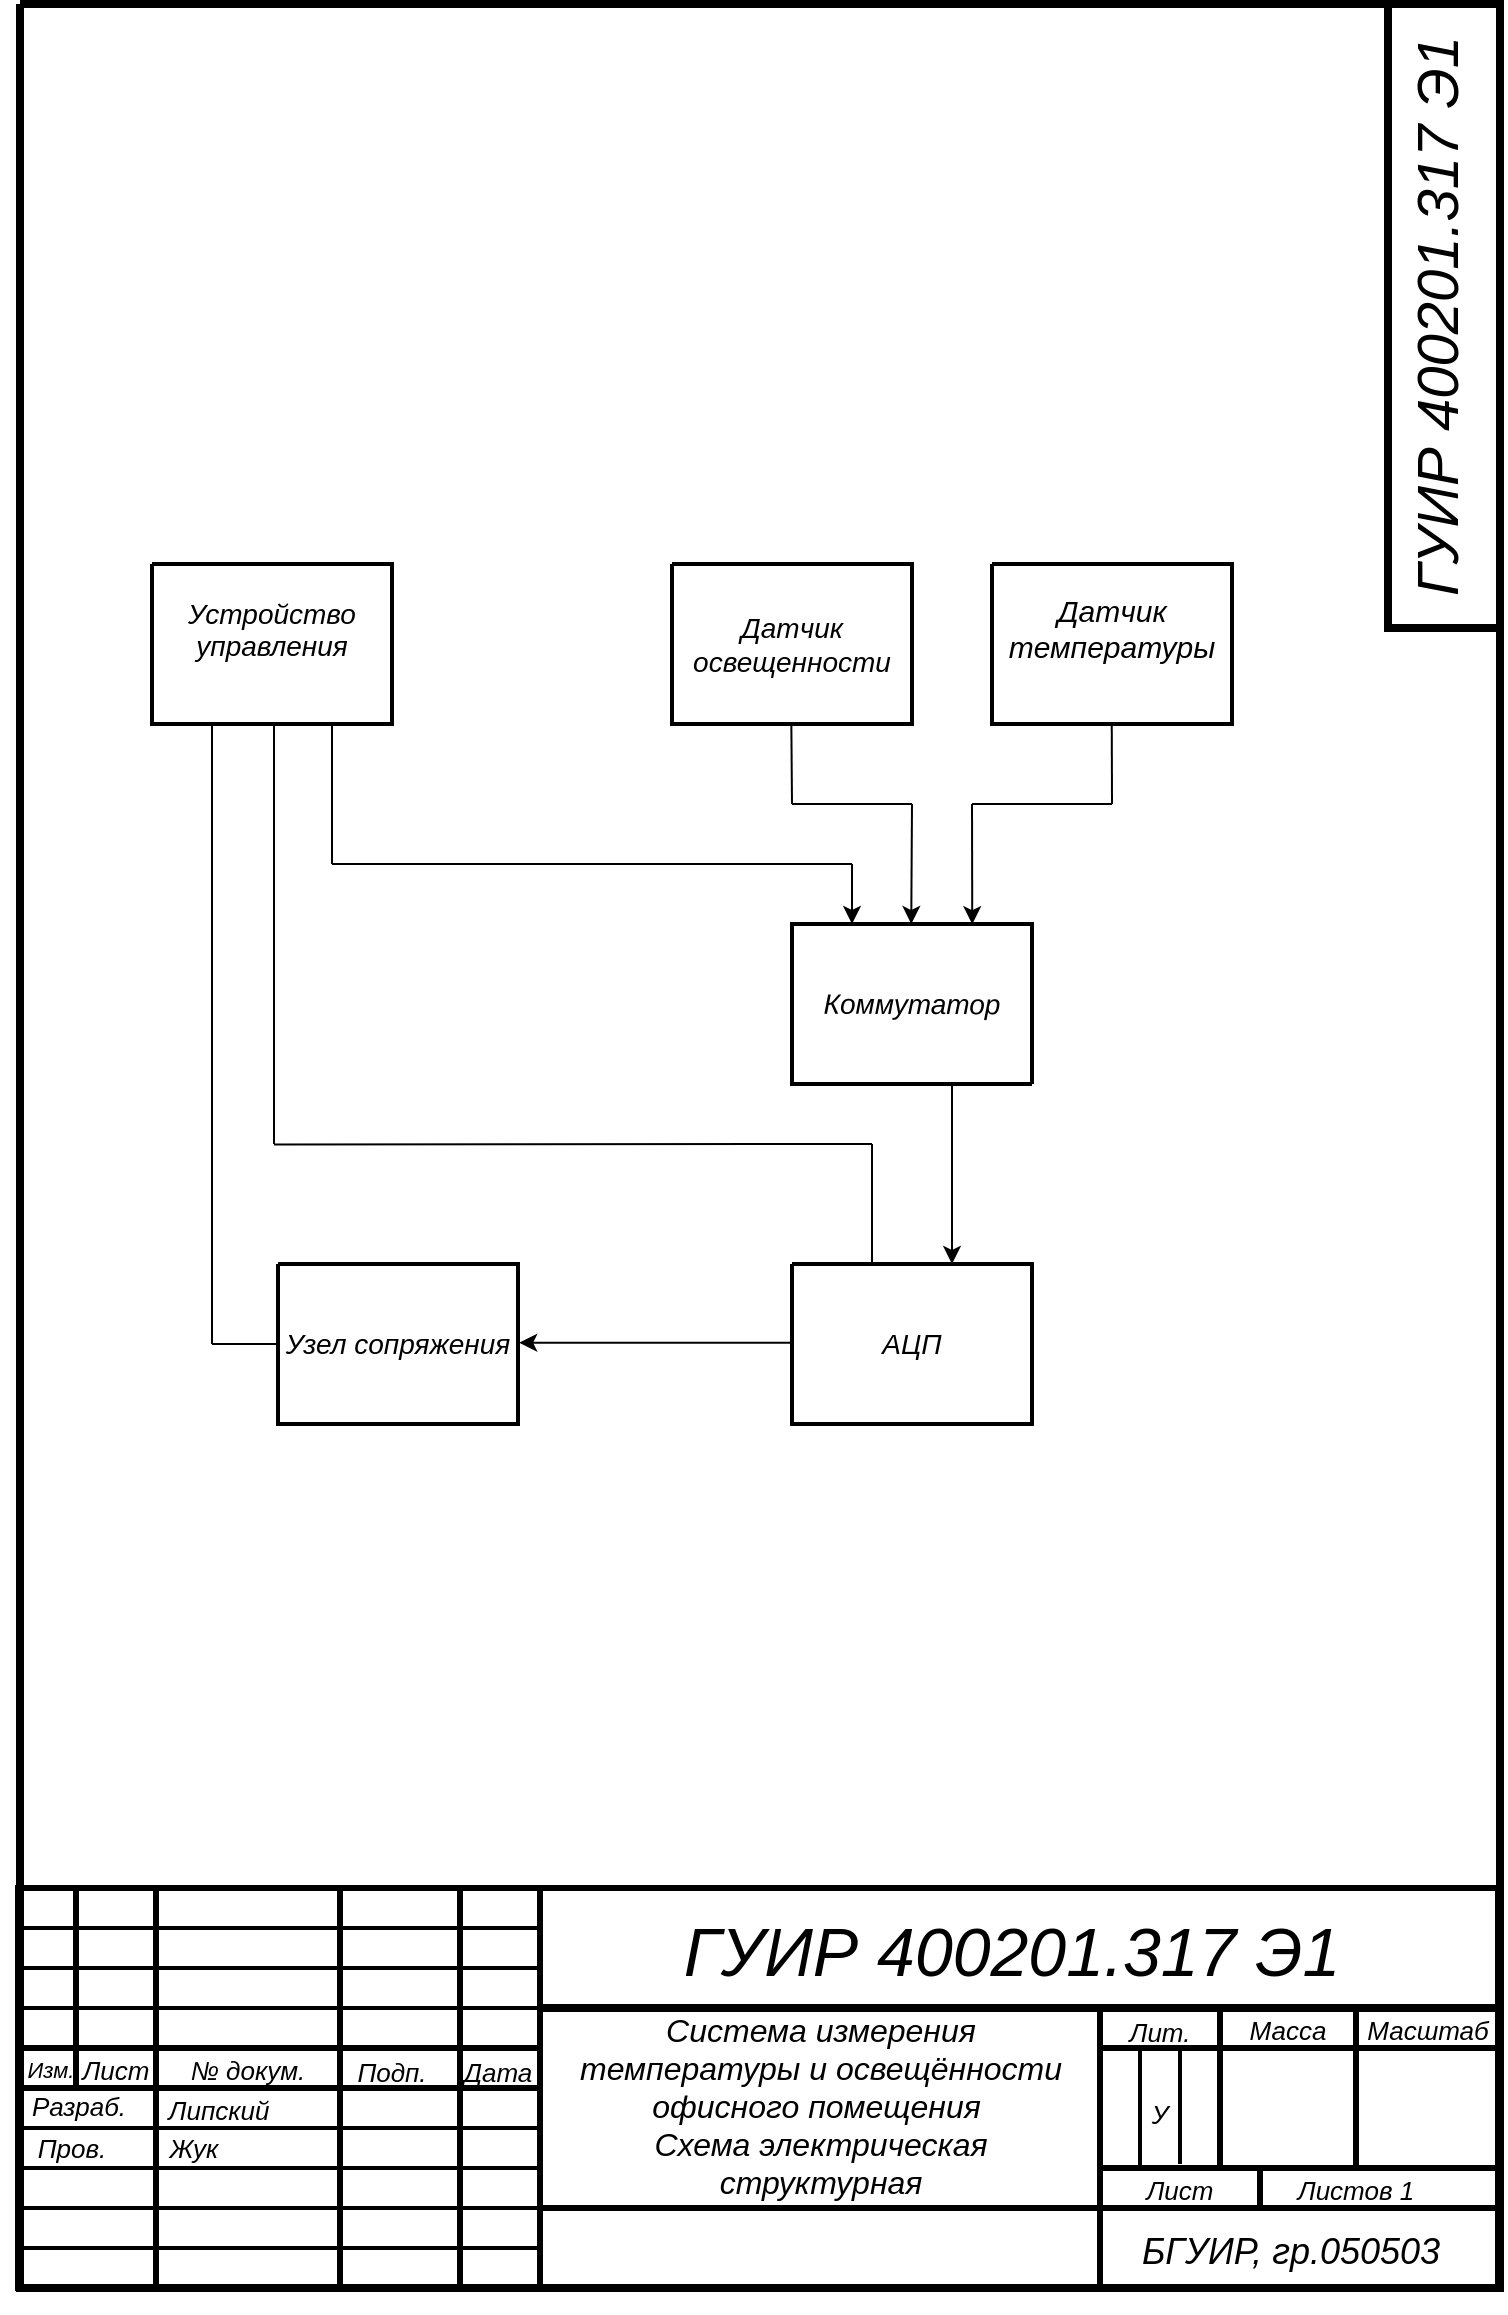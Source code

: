 <mxfile version="13.9.9" type="device"><diagram name="Структурная схема" id="Структурная_схема"><mxGraphModel dx="2926" dy="1691" grid="1" gridSize="10" guides="1" tooltips="1" connect="1" arrows="1" fold="1" page="1" pageScale="1" pageWidth="827" pageHeight="1169" math="0" shadow="0"><root><mxCell id="0"/><mxCell id="1" value="Background" parent="0"/><mxCell id="6" value="&lt;font style=&quot;font-size: 11px&quot;&gt;&lt;font style=&quot;font-family: &amp;#34;arial&amp;#34; ; color: rgb(0 , 0 , 0) ; direction: ltr ; letter-spacing: 0px ; line-height: 120% ; opacity: 1 ; font-size: 11px&quot;&gt;&lt;i&gt;Изм&lt;/i&gt;&lt;/font&gt;&lt;font style=&quot;font-family: &amp;#34;arial&amp;#34; ; color: rgb(0 , 0 , 0) ; direction: ltr ; letter-spacing: 0px ; line-height: 120% ; opacity: 1 ; font-size: 11px&quot;&gt;&lt;i&gt;.&lt;br&gt;&lt;/i&gt;&lt;/font&gt;&lt;/font&gt;&lt;font style=&quot;font-size: 11px ; font-family: &amp;#34;open sans&amp;#34; ; color: #000000 ; direction: ltr ; letter-spacing: 0px ; line-height: 120% ; opacity: 1&quot;&gt;&lt;br&gt;&lt;/font&gt;" style="verticalAlign=middle;align=center;vsdxID=3;fillColor=none;gradientColor=none;shape=stencil(nZBLDoAgDERP0z3SIyjew0SURgSD+Lu9kMZoXLhwN9O+tukAlrNpJg1SzDH4QW/URgNYgZTkjA4UkwJUgGXng+6DX1zLfmoymdXo17xh5zmRJ6Q42BWCfc2oJfdAr+Yv+AP9Cb7OJ3H/2JG1HNGz/84klThPVCc=);strokeColor=none;strokeWidth=3;spacingTop=-3;spacingBottom=-3;spacingLeft=-3;spacingRight=-3;labelBackgroundColor=none;rounded=0;html=1;whiteSpace=wrap;" parent="1" vertex="1"><mxGeometry x="67" y="1042" width="41" height="15" as="geometry"/></mxCell><mxCell id="8" value="&lt;font style=&quot;font-size:13px;font-family:Arial;color:#000000;direction:ltr;letter-spacing:0px;line-height:120%;opacity:1&quot;&gt;&lt;i&gt;Разраб.&lt;br/&gt;&lt;/i&gt;&lt;/font&gt;" style="verticalAlign=middle;align=center;vsdxID=5;fillColor=none;gradientColor=none;shape=stencil(nZBLDoAgDERP0z3SIyjew0SURgSD+Lu9kMZoXLhwN9O+tukAlrNpJg1SzDH4QW/URgNYgZTkjA4UkwJUgGXng+6DX1zLfmoymdXo17xh5zmRJ6Q42BWCfc2oJfdAr+Yv+AP9Cb7OJ3H/2JG1HNGz/84klThPVCc=);strokeColor=none;strokeWidth=3;spacingTop=-3;spacingBottom=-3;spacingLeft=-3;spacingRight=-3;labelBackgroundColor=none;rounded=0;html=1;whiteSpace=wrap;" parent="1" vertex="1"><mxGeometry x="63" y="1053" width="77" height="15" as="geometry"/></mxCell><mxCell id="9" value="&lt;font style=&quot;font-size:13px;font-family:Arial;color:#000000;direction:ltr;letter-spacing:0px;line-height:120%;opacity:1&quot;&gt;&lt;i&gt;Пров.&lt;br/&gt;&lt;/i&gt;&lt;/font&gt;" style="verticalAlign=middle;align=center;vsdxID=6;fillColor=none;gradientColor=none;shape=stencil(nZBLDoAgDERP0z3SIyjew0SURgSD+Lu9kMZoXLhwN9O+tukAlrNpJg1SzDH4QW/URgNYgZTkjA4UkwJUgGXng+6DX1zLfmoymdXo17xh5zmRJ6Q42BWCfc2oJfdAr+Yv+AP9Cb7OJ3H/2JG1HNGz/84klThPVCc=);strokeColor=none;strokeWidth=3;spacingTop=-3;spacingBottom=-3;spacingLeft=-3;spacingRight=-3;labelBackgroundColor=none;rounded=0;html=1;whiteSpace=wrap;" parent="1" vertex="1"><mxGeometry x="64" y="1074" width="68" height="15" as="geometry"/></mxCell><mxCell id="25" value="&lt;font style=&quot;font-size: 13px ; font-family: &amp;#34;arial&amp;#34; ; color: #000000 ; direction: ltr ; letter-spacing: 0px ; line-height: 120% ; opacity: 1&quot;&gt;&lt;i&gt;&lt;br&gt;&lt;/i&gt;&lt;/font&gt;" style="verticalAlign=middle;align=center;vsdxID=22;fillColor=none;gradientColor=none;shape=stencil(nZBLDoAgDERP0z3SIyjew0SURgSD+Lu9kMZoXLhwN9O+tukAlrNpJg1SzDH4QW/URgNYgZTkjA4UkwJUgGXng+6DX1zLfmoymdXo17xh5zmRJ6Q42BWCfc2oJfdAr+Yv+AP9Cb7OJ3H/2JG1HNGz/84klThPVCc=);strokeColor=none;strokeWidth=3;spacingTop=-3;spacingBottom=-3;spacingLeft=-3;spacingRight=-3;labelBackgroundColor=none;rounded=0;html=1;whiteSpace=wrap;" parent="1" vertex="1"><mxGeometry x="62" y="1149" width="68" height="15" as="geometry"/></mxCell><mxCell id="7" value="&lt;font style=&quot;font-size:13px;font-family:Arial;color:#000000;direction:ltr;letter-spacing:0px;line-height:120%;opacity:1&quot;&gt;&lt;i&gt;Лист&lt;br/&gt;&lt;/i&gt;&lt;/font&gt;" style="verticalAlign=middle;align=center;vsdxID=4;fillColor=none;gradientColor=none;shape=stencil(nZBLDoAgDERP0z3SIyjew0SURgSD+Lu9kMZoXLhwN9O+tukAlrNpJg1SzDH4QW/URgNYgZTkjA4UkwJUgGXng+6DX1zLfmoymdXo17xh5zmRJ6Q42BWCfc2oJfdAr+Yv+AP9Cb7OJ3H/2JG1HNGz/84klThPVCc=);strokeColor=none;strokeWidth=3;spacingTop=-3;spacingBottom=-3;spacingLeft=-3;spacingRight=-3;labelBackgroundColor=none;rounded=0;html=1;whiteSpace=wrap;" parent="1" vertex="1"><mxGeometry x="100" y="1035" width="40" height="15" as="geometry"/></mxCell><mxCell id="10" value="&lt;font style=&quot;font-size: 13px ; font-family: &amp;#34;arial&amp;#34; ; color: #000000 ; direction: ltr ; letter-spacing: 0px ; line-height: 120% ; opacity: 1&quot;&gt;&lt;i&gt;&lt;br&gt;&lt;/i&gt;&lt;/font&gt;" style="verticalAlign=middle;align=center;vsdxID=7;fillColor=none;gradientColor=none;shape=stencil(nZBLDoAgDERP0z3SIyjew0SURgSD+Lu9kMZoXLhwN9O+tukAlrNpJg1SzDH4QW/URgNYgZTkjA4UkwJUgGXng+6DX1zLfmoymdXo17xh5zmRJ6Q42BWCfc2oJfdAr+Yv+AP9Cb7OJ3H/2JG1HNGz/84klThPVCc=);strokeColor=none;strokeWidth=3;spacingTop=-3;spacingBottom=-3;spacingLeft=-3;spacingRight=-3;labelBackgroundColor=none;rounded=0;html=1;whiteSpace=wrap;" parent="1" vertex="1"><mxGeometry x="70" y="1097" width="68" height="15" as="geometry"/></mxCell><mxCell id="12" value="&lt;font style=&quot;font-size:13px;font-family:Arial;color:#000000;direction:ltr;letter-spacing:0px;line-height:120%;opacity:1&quot;&gt;&lt;i&gt;№ докум.&lt;br/&gt;&lt;/i&gt;&lt;/font&gt;" style="verticalAlign=middle;align=center;vsdxID=9;fillColor=none;gradientColor=none;shape=stencil(nZBLDoAgDERP0z3SIyjew0SURgSD+Lu9kMZoXLhwN9O+tukAlrNpJg1SzDH4QW/URgNYgZTkjA4UkwJUgGXng+6DX1zLfmoymdXo17xh5zmRJ6Q42BWCfc2oJfdAr+Yv+AP9Cb7OJ3H/2JG1HNGz/84klThPVCc=);strokeColor=none;strokeWidth=3;spacingTop=-3;spacingBottom=-3;spacingLeft=-3;spacingRight=-3;labelBackgroundColor=none;rounded=0;html=1;whiteSpace=wrap;" parent="1" vertex="1"><mxGeometry x="140" y="1035" width="92" height="15" as="geometry"/></mxCell><mxCell id="13" value="&lt;font style=&quot;font-size:13px;font-family:Arial;color:#000000;direction:ltr;letter-spacing:0px;line-height:120%;opacity:1&quot;&gt;&lt;i&gt;Подп.&lt;br/&gt;&lt;/i&gt;&lt;/font&gt;" style="verticalAlign=middle;align=center;vsdxID=10;fillColor=none;gradientColor=none;shape=stencil(nZBLDoAgDERP0z3SIyjew0SURgSD+Lu9kMZoXLhwN9O+tukAlrNpJg1SzDH4QW/URgNYgZTkjA4UkwJUgGXng+6DX1zLfmoymdXo17xh5zmRJ6Q42BWCfc2oJfdAr+Yv+AP9Cb7OJ3H/2JG1HNGz/84klThPVCc=);strokeColor=none;strokeWidth=3;spacingTop=-3;spacingBottom=-3;spacingLeft=-3;spacingRight=-3;labelBackgroundColor=none;rounded=0;html=1;whiteSpace=wrap;" parent="1" vertex="1"><mxGeometry x="228" y="1036" width="60" height="15" as="geometry"/></mxCell><mxCell id="14" value="&lt;font style=&quot;font-size:13px;font-family:Arial;color:#000000;direction:ltr;letter-spacing:0px;line-height:120%;opacity:1&quot;&gt;&lt;i&gt;Дата&lt;br/&gt;&lt;/i&gt;&lt;/font&gt;" style="verticalAlign=middle;align=center;vsdxID=11;fillColor=none;gradientColor=none;shape=stencil(nZBLDoAgDERP0z3SIyjew0SURgSD+Lu9kMZoXLhwN9O+tukAlrNpJg1SzDH4QW/URgNYgZTkjA4UkwJUgGXng+6DX1zLfmoymdXo17xh5zmRJ6Q42BWCfc2oJfdAr+Yv+AP9Cb7OJ3H/2JG1HNGz/84klThPVCc=);strokeColor=none;strokeWidth=3;spacingTop=-3;spacingBottom=-3;spacingLeft=-3;spacingRight=-3;labelBackgroundColor=none;rounded=0;html=1;whiteSpace=wrap;" parent="1" vertex="1"><mxGeometry x="289" y="1036" width="44" height="15" as="geometry"/></mxCell><mxCell id="15" value="&lt;font style=&quot;font-size: 13px ; font-family: &amp;#34;arial&amp;#34; ; color: #000000 ; direction: ltr ; letter-spacing: 0px ; line-height: 120% ; opacity: 1&quot;&gt;&lt;i&gt;Липский&lt;br&gt;&lt;/i&gt;&lt;/font&gt;" style="verticalAlign=middle;align=center;vsdxID=12;fillColor=none;gradientColor=none;shape=stencil(nZBLDoAgDERP0z3SIyjew0SURgSD+Lu9kMZoXLhwN9O+tukAlrNpJg1SzDH4QW/URgNYgZTkjA4UkwJUgGXng+6DX1zLfmoymdXo17xh5zmRJ6Q42BWCfc2oJfdAr+Yv+AP9Cb7OJ3H/2JG1HNGz/84klThPVCc=);strokeColor=none;strokeWidth=3;spacingTop=-3;spacingBottom=-3;spacingLeft=-3;spacingRight=-3;labelBackgroundColor=none;rounded=0;html=1;whiteSpace=wrap;" parent="1" vertex="1"><mxGeometry x="132" y="1049" width="79" height="27" as="geometry"/></mxCell><mxCell id="16" value="&lt;font style=&quot;font-size:11px;font-family:Open Sans;color:#000000;direction:ltr;letter-spacing:0px;line-height:120%;opacity:1&quot;&gt;&lt;br/&gt;&lt;/font&gt;" style="verticalAlign=middle;align=left;vsdxID=13;fillColor=none;gradientColor=none;shape=stencil(nZBLDoAgDERP0z3SIyjew0SURgSD+Lu9kMZoXLhwN9O+tukAlrNpJg1SzDH4QW/URgNYgZTkjA4UkwJUgGXng+6DX1zLfmoymdXo17xh5zmRJ6Q42BWCfc2oJfdAr+Yv+AP9Cb7OJ3H/2JG1HNGz/84klThPVCc=);strokeColor=none;strokeWidth=3;spacingTop=-3;spacingBottom=-3;spacingLeft=-3;spacingRight=-3;labelBackgroundColor=none;rounded=0;html=1;whiteSpace=wrap;" parent="1" vertex="1"><mxGeometry x="144" y="1095" width="84" height="15" as="geometry"/></mxCell><mxCell id="17" value="&lt;font style=&quot;font-size: 34px ; font-family: &amp;#34;arial&amp;#34; ; color: #000000 ; direction: ltr ; letter-spacing: 0px ; line-height: 120% ; opacity: 1&quot;&gt;&lt;i&gt;ГУИР 400201.317 Э1&lt;br&gt;&lt;/i&gt;&lt;/font&gt;" style="verticalAlign=middle;align=center;vsdxID=14;fillColor=none;gradientColor=none;shape=stencil(nZBLDoAgDERP0z3SIyjew0SURgSD+Lu9kMZoXLhwN9O+tukAlrNpJg1SzDH4QW/URgNYgZTkjA4UkwJUgGXng+6DX1zLfmoymdXo17xh5zmRJ6Q42BWCfc2oJfdAr+Yv+AP9Cb7OJ3H/2JG1HNGz/84klThPVCc=);strokeColor=none;strokeWidth=3;spacingTop=-3;spacingBottom=-3;spacingLeft=-3;spacingRight=-3;labelBackgroundColor=none;rounded=0;html=1;whiteSpace=wrap;" parent="1" vertex="1"><mxGeometry x="328" y="961" width="480" height="46" as="geometry"/></mxCell><mxCell id="18" value="&lt;font style=&quot;font-size:13px;font-family:Arial;color:#000000;direction:ltr;letter-spacing:0px;line-height:120%;opacity:1&quot;&gt;&lt;i&gt;Лит.&lt;br/&gt;&lt;/i&gt;&lt;/font&gt;" style="verticalAlign=middle;align=center;vsdxID=15;fillColor=none;gradientColor=none;shape=stencil(nZBLDoAgDERP0z3SIyjew0SURgSD+Lu9kMZoXLhwN9O+tukAlrNpJg1SzDH4QW/URgNYgZTkjA4UkwJUgGXng+6DX1zLfmoymdXo17xh5zmRJ6Q42BWCfc2oJfdAr+Yv+AP9Cb7OJ3H/2JG1HNGz/84klThPVCc=);strokeColor=none;strokeWidth=3;spacingTop=-3;spacingBottom=-3;spacingLeft=-3;spacingRight=-3;labelBackgroundColor=none;rounded=0;html=1;whiteSpace=wrap;" parent="1" vertex="1"><mxGeometry x="612" y="1016" width="60" height="15" as="geometry"/></mxCell><mxCell id="19" value="&lt;font style=&quot;font-size:13px;font-family:Arial;color:#000000;direction:ltr;letter-spacing:0px;line-height:120%;opacity:1&quot;&gt;&lt;i&gt;Масса&lt;br/&gt;&lt;/i&gt;&lt;/font&gt;" style="verticalAlign=middle;align=center;vsdxID=16;fillColor=none;gradientColor=none;shape=stencil(nZBLDoAgDERP0z3SIyjew0SURgSD+Lu9kMZoXLhwN9O+tukAlrNpJg1SzDH4QW/URgNYgZTkjA4UkwJUgGXng+6DX1zLfmoymdXo17xh5zmRJ6Q42BWCfc2oJfdAr+Yv+AP9Cb7OJ3H/2JG1HNGz/84klThPVCc=);strokeColor=none;strokeWidth=3;spacingTop=-3;spacingBottom=-3;spacingLeft=-3;spacingRight=-3;labelBackgroundColor=none;rounded=0;html=1;whiteSpace=wrap;" parent="1" vertex="1"><mxGeometry x="672" y="1015" width="68" height="15" as="geometry"/></mxCell><mxCell id="20" value="&lt;font style=&quot;font-size:13px;font-family:Arial;color:#000000;direction:ltr;letter-spacing:0px;line-height:120%;opacity:1&quot;&gt;&lt;i&gt;Масштаб&lt;br/&gt;&lt;/i&gt;&lt;/font&gt;" style="verticalAlign=middle;align=center;vsdxID=17;fillColor=none;gradientColor=none;shape=stencil(nZBLDoAgDERP0z3SIyjew0SURgSD+Lu9kMZoXLhwN9O+tukAlrNpJg1SzDH4QW/URgNYgZTkjA4UkwJUgGXng+6DX1zLfmoymdXo17xh5zmRJ6Q42BWCfc2oJfdAr+Yv+AP9Cb7OJ3H/2JG1HNGz/84klThPVCc=);strokeColor=none;strokeWidth=3;spacingTop=-3;spacingBottom=-3;spacingLeft=-3;spacingRight=-3;labelBackgroundColor=none;rounded=0;html=1;whiteSpace=wrap;" parent="1" vertex="1"><mxGeometry x="740" y="1015" width="72" height="15" as="geometry"/></mxCell><mxCell id="21" value="&lt;font style=&quot;font-size:13px;font-family:Arial;color:#000000;direction:ltr;letter-spacing:0px;line-height:120%;opacity:1&quot;&gt;&lt;i&gt;Лист&lt;br/&gt;&lt;/i&gt;&lt;/font&gt;" style="verticalAlign=middle;align=center;vsdxID=18;fillColor=none;gradientColor=none;shape=stencil(nZBLDoAgDERP0z3SIyjew0SURgSD+Lu9kMZoXLhwN9O+tukAlrNpJg1SzDH4QW/URgNYgZTkjA4UkwJUgGXng+6DX1zLfmoymdXo17xh5zmRJ6Q42BWCfc2oJfdAr+Yv+AP9Cb7OJ3H/2JG1HNGz/84klThPVCc=);strokeColor=none;strokeWidth=3;spacingTop=-3;spacingBottom=-3;spacingLeft=-3;spacingRight=-3;labelBackgroundColor=none;rounded=0;html=1;whiteSpace=wrap;" parent="1" vertex="1"><mxGeometry x="612" y="1095" width="80" height="16" as="geometry"/></mxCell><mxCell id="22" value="&lt;font style=&quot;font-size:13px;font-family:Arial;color:#000000;direction:ltr;letter-spacing:0px;line-height:120%;opacity:1&quot;&gt;&lt;i&gt;Листов      1&lt;br/&gt;&lt;/i&gt;&lt;/font&gt;" style="verticalAlign=middle;align=center;vsdxID=19;fillColor=none;gradientColor=none;shape=stencil(nZBLDoAgDERP0z3SIyjew0SURgSD+Lu9kMZoXLhwN9O+tukAlrNpJg1SzDH4QW/URgNYgZTkjA4UkwJUgGXng+6DX1zLfmoymdXo17xh5zmRJ6Q42BWCfc2oJfdAr+Yv+AP9Cb7OJ3H/2JG1HNGz/84klThPVCc=);strokeColor=none;strokeWidth=3;spacingTop=-3;spacingBottom=-3;spacingLeft=-3;spacingRight=-3;labelBackgroundColor=none;rounded=0;html=1;whiteSpace=wrap;" parent="1" vertex="1"><mxGeometry x="680" y="1095" width="120" height="15" as="geometry"/></mxCell><mxCell id="23" value="&lt;font style=&quot;font-size:13px;font-family:Arial;color:#000000;direction:ltr;letter-spacing:0px;line-height:120%;opacity:1&quot;&gt;&lt;i&gt;У&lt;br/&gt;&lt;/i&gt;&lt;/font&gt;" style="verticalAlign=middle;align=center;vsdxID=20;fillColor=none;gradientColor=none;shape=stencil(nZBLDoAgDERP0z3SIyjew0SURgSD+Lu9kMZoXLhwN9O+tukAlrNpJg1SzDH4QW/URgNYgZTkjA4UkwJUgGXng+6DX1zLfmoymdXo17xh5zmRJ6Q42BWCfc2oJfdAr+Yv+AP9Cb7OJ3H/2JG1HNGz/84klThPVCc=);strokeColor=none;strokeWidth=3;spacingTop=-3;spacingBottom=-3;spacingLeft=-3;spacingRight=-3;labelBackgroundColor=none;rounded=0;html=1;whiteSpace=wrap;" parent="1" vertex="1"><mxGeometry x="632" y="1042" width="20" height="46" as="geometry"/></mxCell><mxCell id="24" value="&lt;font style=&quot;font-size: 18px ; font-family: &amp;#34;arial&amp;#34; ; color: #000000 ; direction: ltr ; letter-spacing: 0px ; line-height: 120% ; opacity: 1&quot;&gt;&lt;i&gt;БГУИР&lt;/i&gt;&lt;/font&gt;&lt;font style=&quot;font-size: 18px ; font-family: &amp;#34;arial&amp;#34; ; color: #000000 ; direction: ltr ; letter-spacing: 0px ; line-height: 120% ; opacity: 1&quot;&gt;&lt;i&gt;,&lt;/i&gt;&lt;/font&gt;&lt;font style=&quot;font-size: 18px ; font-family: &amp;#34;arial&amp;#34; ; color: #000000 ; direction: ltr ; letter-spacing: 0px ; line-height: 120% ; opacity: 1&quot;&gt;&lt;i&gt; гр.&lt;/i&gt;&lt;/font&gt;&lt;font style=&quot;font-size: 18px ; font-family: &amp;#34;arial&amp;#34; ; color: #000000 ; direction: ltr ; letter-spacing: 0px ; line-height: 120% ; opacity: 1&quot;&gt;&lt;i&gt;050503&lt;br&gt;&lt;/i&gt;&lt;/font&gt;&lt;font style=&quot;font-size: 11px ; font-family: &amp;#34;open sans&amp;#34; ; color: #000000 ; direction: ltr ; letter-spacing: 0px ; line-height: 120% ; opacity: 1&quot;&gt;&lt;br&gt;&lt;/font&gt;" style="verticalAlign=middle;align=center;vsdxID=21;fillColor=none;gradientColor=none;shape=stencil(nZBLDoAgDERP0z3SIyjew0SURgSD+Lu9kMZoXLhwN9O+tukAlrNpJg1SzDH4QW/URgNYgZTkjA4UkwJUgGXng+6DX1zLfmoymdXo17xh5zmRJ6Q42BWCfc2oJfdAr+Yv+AP9Cb7OJ3H/2JG1HNGz/84klThPVCc=);strokeColor=none;strokeWidth=3;spacingTop=-3;spacingBottom=-3;spacingLeft=-3;spacingRight=-3;labelBackgroundColor=none;rounded=0;html=1;whiteSpace=wrap;" parent="1" vertex="1"><mxGeometry x="607" y="1118" width="201" height="46" as="geometry"/></mxCell><mxCell id="26" value="&lt;font style=&quot;font-size: 13px ; font-family: &amp;#34;arial&amp;#34; ; color: #000000 ; direction: ltr ; letter-spacing: 0px ; line-height: 120% ; opacity: 1&quot;&gt;&lt;i&gt;Жук&lt;br&gt;&lt;/i&gt;&lt;/font&gt;" style="verticalAlign=middle;align=center;vsdxID=23;fillColor=none;gradientColor=none;shape=stencil(nZBLDoAgDERP0z3SIyjew0SURgSD+Lu9kMZoXLhwN9O+tukAlrNpJg1SzDH4QW/URgNYgZTkjA4UkwJUgGXng+6DX1zLfmoymdXo17xh5zmRJ6Q42BWCfc2oJfdAr+Yv+AP9Cb7OJ3H/2JG1HNGz/84klThPVCc=);strokeColor=none;spacingTop=-3;spacingBottom=-3;spacingLeft=-3;spacingRight=-3;labelBackgroundColor=none;rounded=0;html=1;whiteSpace=wrap;" parent="1" vertex="1"><mxGeometry x="115" y="1071" width="88" height="21" as="geometry"/></mxCell><mxCell id="27" value="&lt;font style=&quot;font-size: 16px;&quot;&gt;&lt;font style=&quot;font-family: arial; color: rgb(0, 0, 0); direction: ltr; letter-spacing: 0px; line-height: 120%; opacity: 1; font-size: 16px;&quot;&gt;&lt;i style=&quot;font-size: 16px;&quot;&gt;Система измерения температуры и освещённости офисного помещения&amp;nbsp;&lt;br style=&quot;font-size: 16px;&quot;&gt;&lt;/i&gt;&lt;/font&gt;&lt;font style=&quot;font-family: arial; color: rgb(0, 0, 0); direction: ltr; letter-spacing: 0px; line-height: 120%; opacity: 1; font-size: 16px;&quot;&gt;&lt;i style=&quot;font-size: 16px;&quot;&gt;Схема электрическая&lt;br style=&quot;font-size: 16px;&quot;&gt;&lt;/i&gt;&lt;/font&gt;&lt;/font&gt;&lt;font style=&quot;font-family: arial; color: rgb(0, 0, 0); direction: ltr; letter-spacing: 0px; line-height: 120%; opacity: 1; font-size: 16px;&quot;&gt;&lt;i style=&quot;font-size: 16px;&quot;&gt;&lt;font style=&quot;font-size: 16px;&quot;&gt;структурная&lt;/font&gt;&lt;br style=&quot;font-size: 16px;&quot;&gt;&lt;/i&gt;&lt;/font&gt;" style="verticalAlign=middle;align=center;vsdxID=24;fillColor=none;gradientColor=none;shape=stencil(nZBLDoAgDERP0z3SIyjew0SURgSD+Lu9kMZoXLhwN9O+tukAlrNpJg1SzDH4QW/URgNYgZTkjA4UkwJUgGXng+6DX1zLfmoymdXo17xh5zmRJ6Q42BWCfc2oJfdAr+Yv+AP9Cb7OJ3H/2JG1HNGz/84klThPVCc=);strokeColor=none;spacingTop=-3;spacingBottom=-3;spacingLeft=-3;spacingRight=-3;labelBackgroundColor=none;rounded=0;html=1;whiteSpace=wrap;fontSize=16;" parent="1" vertex="1"><mxGeometry x="346" y="1024" width="253" height="73" as="geometry"/></mxCell><mxCell id="53" style="vsdxID=26;edgeStyle=none;startArrow=none;endArrow=none;startSize=5;endSize=5;strokeWidth=3;strokeColor=#000000;spacingTop=0;spacingBottom=0;spacingLeft=0;spacingRight=0;verticalAlign=middle;html=1;labelBackgroundColor=#ffffff;rounded=0;" parent="1" edge="1"><mxGeometry x="58" y="953" as="geometry"><mxPoint y="151" as="offset"/><Array as="points"/><mxPoint x="100" y="952" as="sourcePoint"/><mxPoint x="100" y="1052" as="targetPoint"/></mxGeometry></mxCell><mxCell id="54" style="vsdxID=27;edgeStyle=none;startArrow=none;endArrow=none;startSize=5;endSize=5;strokeWidth=3;strokeColor=#000000;spacingTop=0;spacingBottom=0;spacingLeft=0;spacingRight=0;verticalAlign=middle;html=1;labelBackgroundColor=#ffffff;rounded=0;" parent="1" edge="1"><mxGeometry x="58" y="953" as="geometry"><mxPoint y="210" as="offset"/><Array as="points"/><mxPoint x="140" y="953" as="sourcePoint"/><mxPoint x="140" y="1153" as="targetPoint"/></mxGeometry></mxCell><mxCell id="55" style="vsdxID=28;edgeStyle=none;startArrow=none;endArrow=none;startSize=5;endSize=5;strokeWidth=3;strokeColor=#000000;spacingTop=0;spacingBottom=0;spacingLeft=0;spacingRight=0;verticalAlign=middle;html=1;labelBackgroundColor=#ffffff;rounded=0;" parent="1" edge="1"><mxGeometry x="58" y="953" as="geometry"><mxPoint y="210" as="offset"/><Array as="points"/><mxPoint x="232" y="953" as="sourcePoint"/><mxPoint x="232" y="1153" as="targetPoint"/></mxGeometry></mxCell><mxCell id="56" style="vsdxID=29;edgeStyle=none;startArrow=none;endArrow=none;startSize=5;endSize=5;strokeWidth=3;strokeColor=#000000;spacingTop=0;spacingBottom=0;spacingLeft=0;spacingRight=0;verticalAlign=middle;html=1;labelBackgroundColor=#ffffff;rounded=0;" parent="1" edge="1"><mxGeometry x="58" y="953" as="geometry"><mxPoint y="210" as="offset"/><Array as="points"/><mxPoint x="292" y="952" as="sourcePoint"/><mxPoint x="292" y="1153" as="targetPoint"/></mxGeometry></mxCell><mxCell id="57" style="vsdxID=30;edgeStyle=none;startArrow=none;endArrow=none;startSize=5;endSize=5;strokeWidth=3;strokeColor=#000000;spacingTop=0;spacingBottom=0;spacingLeft=0;spacingRight=0;verticalAlign=middle;html=1;labelBackgroundColor=#ffffff;rounded=0;" parent="1" edge="1"><mxGeometry x="58" y="953" as="geometry"><mxPoint y="210" as="offset"/><Array as="points"/><mxPoint x="332" y="953" as="sourcePoint"/><mxPoint x="332" y="1153" as="targetPoint"/></mxGeometry></mxCell><mxCell id="58" style="vsdxID=31;edgeStyle=none;startArrow=none;endArrow=none;startSize=5;endSize=5;strokeWidth=4;strokeColor=#000000;spacingTop=0;spacingBottom=0;spacingLeft=0;spacingRight=0;verticalAlign=middle;html=1;labelBackgroundColor=#ffffff;rounded=0;" parent="1" edge="1"><mxGeometry x="58" y="953" as="geometry"><mxPoint x="-240" y="102" as="offset"/><Array as="points"/><mxPoint x="332" y="1012" as="sourcePoint"/><mxPoint x="812" y="1012" as="targetPoint"/></mxGeometry></mxCell><mxCell id="59" style="vsdxID=32;edgeStyle=none;startArrow=none;endArrow=none;startSize=5;endSize=5;strokeWidth=3;strokeColor=#000000;spacingTop=0;spacingBottom=0;spacingLeft=0;spacingRight=0;verticalAlign=middle;html=1;labelBackgroundColor=#ffffff;rounded=0;" parent="1" edge="1"><mxGeometry x="58" y="953" as="geometry"><mxPoint x="-130" y="102" as="offset"/><Array as="points"/><mxPoint x="72" y="1052" as="sourcePoint"/><mxPoint x="332" y="1052" as="targetPoint"/></mxGeometry></mxCell><mxCell id="60" style="vsdxID=33;edgeStyle=none;startArrow=none;endArrow=none;startSize=5;endSize=5;strokeWidth=3;strokeColor=#000000;spacingTop=0;spacingBottom=0;spacingLeft=0;spacingRight=0;verticalAlign=middle;html=1;labelBackgroundColor=#ffffff;rounded=0;" parent="1" edge="1"><mxGeometry x="58" y="953" as="geometry"><mxPoint x="-130" y="102" as="offset"/><Array as="points"/><mxPoint x="72" y="1032" as="sourcePoint"/><mxPoint x="332" y="1032" as="targetPoint"/></mxGeometry></mxCell><mxCell id="61" style="vsdxID=34;edgeStyle=none;startArrow=none;endArrow=none;startSize=5;endSize=5;strokeWidth=2;strokeColor=#000000;spacingTop=0;spacingBottom=0;spacingLeft=0;spacingRight=0;verticalAlign=middle;html=1;labelBackgroundColor=#ffffff;rounded=0;" parent="1" edge="1"><mxGeometry x="58" y="953" as="geometry"><mxPoint x="-130" y="102" as="offset"/><Array as="points"/><mxPoint x="72" y="1012" as="sourcePoint"/><mxPoint x="332" y="1012" as="targetPoint"/></mxGeometry></mxCell><mxCell id="62" style="vsdxID=35;edgeStyle=none;startArrow=none;endArrow=none;startSize=5;endSize=5;strokeWidth=2;strokeColor=#000000;spacingTop=0;spacingBottom=0;spacingLeft=0;spacingRight=0;verticalAlign=middle;html=1;labelBackgroundColor=#ffffff;rounded=0;" parent="1" edge="1"><mxGeometry x="58" y="953" as="geometry"><mxPoint x="-130" y="102" as="offset"/><Array as="points"/><mxPoint x="72" y="992" as="sourcePoint"/><mxPoint x="332" y="992" as="targetPoint"/></mxGeometry></mxCell><mxCell id="63" style="vsdxID=36;edgeStyle=none;startArrow=none;endArrow=none;startSize=5;endSize=5;strokeWidth=2;strokeColor=#000000;spacingTop=0;spacingBottom=0;spacingLeft=0;spacingRight=0;verticalAlign=middle;html=1;labelBackgroundColor=#ffffff;rounded=0;" parent="1" edge="1"><mxGeometry x="58" y="953" as="geometry"><mxPoint x="-130" y="102" as="offset"/><Array as="points"/><mxPoint x="72" y="972" as="sourcePoint"/><mxPoint x="332" y="972" as="targetPoint"/></mxGeometry></mxCell><mxCell id="64" style="vsdxID=37;edgeStyle=none;startArrow=none;endArrow=none;startSize=5;endSize=5;strokeWidth=2;strokeColor=#000000;spacingTop=0;spacingBottom=0;spacingLeft=0;spacingRight=0;verticalAlign=middle;html=1;labelBackgroundColor=#ffffff;rounded=0;" parent="1" edge="1"><mxGeometry x="58" y="953" as="geometry"><mxPoint x="-130" y="102" as="offset"/><Array as="points"/><mxPoint x="73" y="1072" as="sourcePoint"/><mxPoint x="333" y="1072" as="targetPoint"/></mxGeometry></mxCell><mxCell id="65" style="vsdxID=38;edgeStyle=none;startArrow=none;endArrow=none;startSize=5;endSize=5;strokeWidth=2;strokeColor=#000000;spacingTop=0;spacingBottom=0;spacingLeft=0;spacingRight=0;verticalAlign=middle;html=1;labelBackgroundColor=#ffffff;rounded=0;" parent="1" edge="1"><mxGeometry x="58" y="953" as="geometry"><mxPoint x="-130" y="102" as="offset"/><Array as="points"/><mxPoint x="72" y="1092" as="sourcePoint"/><mxPoint x="332" y="1092" as="targetPoint"/></mxGeometry></mxCell><mxCell id="66" style="vsdxID=39;edgeStyle=none;startArrow=none;endArrow=none;startSize=5;endSize=5;strokeWidth=2;strokeColor=#000000;spacingTop=0;spacingBottom=0;spacingLeft=0;spacingRight=0;verticalAlign=middle;html=1;labelBackgroundColor=#ffffff;rounded=0;" parent="1" edge="1"><mxGeometry x="58" y="953" as="geometry"><mxPoint x="-130" y="102" as="offset"/><Array as="points"/><mxPoint x="72" y="1112" as="sourcePoint"/><mxPoint x="332" y="1112" as="targetPoint"/></mxGeometry></mxCell><mxCell id="67" style="vsdxID=40;edgeStyle=none;startArrow=none;endArrow=none;startSize=5;endSize=5;strokeWidth=2;strokeColor=#000000;spacingTop=0;spacingBottom=0;spacingLeft=0;spacingRight=0;verticalAlign=middle;html=1;labelBackgroundColor=#ffffff;rounded=0;" parent="1" edge="1"><mxGeometry x="58" y="953" as="geometry"><mxPoint x="-130" y="102" as="offset"/><Array as="points"/><mxPoint x="72" y="1132" as="sourcePoint"/><mxPoint x="332" y="1132" as="targetPoint"/></mxGeometry></mxCell><mxCell id="69" style="vsdxID=42;edgeStyle=none;startArrow=none;endArrow=none;startSize=5;endSize=5;strokeWidth=3;strokeColor=#000000;spacingTop=0;spacingBottom=0;spacingLeft=0;spacingRight=0;verticalAlign=middle;html=1;labelBackgroundColor=#ffffff;rounded=0;" parent="1" edge="1"><mxGeometry x="58" y="953" as="geometry"><mxPoint x="-240" y="102" as="offset"/><Array as="points"/><mxPoint x="332" y="1112" as="sourcePoint"/><mxPoint x="812" y="1112" as="targetPoint"/></mxGeometry></mxCell><mxCell id="70" style="vsdxID=43;edgeStyle=none;startArrow=none;endArrow=none;startSize=5;endSize=5;strokeWidth=3;strokeColor=#000000;spacingTop=0;spacingBottom=0;spacingLeft=0;spacingRight=0;verticalAlign=middle;html=1;labelBackgroundColor=#ffffff;rounded=0;" parent="1" edge="1"><mxGeometry x="58" y="953" as="geometry"><mxPoint y="157" as="offset"/><Array as="points"/><mxPoint x="612" y="1013" as="sourcePoint"/><mxPoint x="612" y="1125" as="targetPoint"/></mxGeometry></mxCell><mxCell id="71" style="vsdxID=44;edgeStyle=none;startArrow=none;endArrow=none;startSize=5;endSize=5;strokeWidth=3;strokeColor=#000000;spacingTop=0;spacingBottom=0;spacingLeft=0;spacingRight=0;verticalAlign=middle;html=1;labelBackgroundColor=#ffffff;rounded=0;" parent="1" edge="1"><mxGeometry x="58" y="953" as="geometry"><mxPoint x="-100" y="102" as="offset"/><Array as="points"/><mxPoint x="612" y="1032" as="sourcePoint"/><mxPoint x="812" y="1032" as="targetPoint"/></mxGeometry></mxCell><mxCell id="72" style="vsdxID=45;edgeStyle=none;startArrow=none;endArrow=none;startSize=5;endSize=5;strokeWidth=3;strokeColor=#000000;spacingTop=0;spacingBottom=0;spacingLeft=0;spacingRight=0;verticalAlign=middle;html=1;labelBackgroundColor=#ffffff;rounded=0;" parent="1" edge="1"><mxGeometry x="58" y="953" as="geometry"><mxPoint x="-100" y="102" as="offset"/><Array as="points"/><mxPoint x="612" y="1092" as="sourcePoint"/><mxPoint x="812" y="1092" as="targetPoint"/></mxGeometry></mxCell><mxCell id="73" style="vsdxID=46;edgeStyle=none;startArrow=none;endArrow=none;startSize=5;endSize=5;strokeWidth=3;strokeColor=#000000;spacingTop=0;spacingBottom=0;spacingLeft=0;spacingRight=0;verticalAlign=middle;html=1;labelBackgroundColor=#ffffff;rounded=0;" parent="1" edge="1"><mxGeometry x="58" y="953" as="geometry"><mxPoint y="140" as="offset"/><Array as="points"/><mxPoint x="672" y="1013" as="sourcePoint"/><mxPoint x="672" y="1092" as="targetPoint"/></mxGeometry></mxCell><mxCell id="74" style="vsdxID=47;edgeStyle=none;startArrow=none;endArrow=none;startSize=5;endSize=5;strokeWidth=2;strokeColor=#000000;spacingTop=0;spacingBottom=0;spacingLeft=0;spacingRight=0;verticalAlign=middle;html=1;labelBackgroundColor=#ffffff;rounded=0;" parent="1" edge="1"><mxGeometry x="58" y="953" as="geometry"><mxPoint y="130" as="offset"/><Array as="points"/><mxPoint x="632" y="1032" as="sourcePoint"/><mxPoint x="632" y="1091" as="targetPoint"/></mxGeometry></mxCell><mxCell id="75" style="vsdxID=48;edgeStyle=none;startArrow=none;endArrow=none;startSize=5;endSize=5;strokeWidth=2;strokeColor=#000000;spacingTop=0;spacingBottom=0;spacingLeft=0;spacingRight=0;verticalAlign=middle;html=1;labelBackgroundColor=#ffffff;rounded=0;" parent="1" edge="1"><mxGeometry x="58" y="953" as="geometry"><mxPoint y="130" as="offset"/><Array as="points"/><mxPoint x="652" y="1032" as="sourcePoint"/><mxPoint x="652" y="1090" as="targetPoint"/></mxGeometry></mxCell><mxCell id="76" style="vsdxID=49;edgeStyle=none;startArrow=none;endArrow=none;startSize=5;endSize=5;strokeWidth=3;strokeColor=#000000;spacingTop=0;spacingBottom=0;spacingLeft=0;spacingRight=0;verticalAlign=middle;html=1;labelBackgroundColor=#ffffff;rounded=0;" parent="1" edge="1"><mxGeometry x="58" y="953" as="geometry"><mxPoint y="140" as="offset"/><Array as="points"/><mxPoint x="740" y="1013" as="sourcePoint"/><mxPoint x="740" y="1091" as="targetPoint"/></mxGeometry></mxCell><mxCell id="77" style="vsdxID=50;edgeStyle=none;startArrow=none;endArrow=none;startSize=5;endSize=5;strokeWidth=3;strokeColor=#000000;spacingTop=0;spacingBottom=0;spacingLeft=0;spacingRight=0;verticalAlign=middle;html=1;labelBackgroundColor=#ffffff;rounded=0;" parent="1" edge="1"><mxGeometry x="58" y="953" as="geometry"><mxPoint y="111" as="offset"/><Array as="points"/><mxPoint x="692" y="1092" as="sourcePoint"/><mxPoint x="692" y="1112" as="targetPoint"/></mxGeometry></mxCell><mxCell id="78" style="vsdxID=51;edgeStyle=none;startArrow=none;endArrow=none;startSize=5;endSize=5;strokeWidth=3;strokeColor=#000000;spacingTop=0;spacingBottom=0;spacingLeft=0;spacingRight=0;verticalAlign=middle;html=1;labelBackgroundColor=#ffffff;rounded=0;" parent="1" edge="1"><mxGeometry x="58" y="953" as="geometry"><mxPoint y="124" as="offset"/><Array as="points"/><mxPoint x="612" y="1125" as="sourcePoint"/><mxPoint x="612" y="1153" as="targetPoint"/></mxGeometry></mxCell><mxCell id="4aAVQRGASOo-dl3fbDpE-87" value="" style="rounded=0;whiteSpace=wrap;html=1;fillColor=none;fontSize=16;strokeWidth=3;" parent="1" vertex="1"><mxGeometry x="71" y="952" width="740" height="200" as="geometry"/></mxCell><mxCell id="4aAVQRGASOo-dl3fbDpE-86" value="&lt;font style=&quot;font-size:7px;font-family:Arial;color:#000000;direction:ltr;letter-spacing:0px;line-height:120%;opacity:1&quot;&gt;&lt;br/&gt;&lt;/font&gt;" style="verticalAlign=middle;align=center;vsdxID=1;fillColor=none;gradientColor=none;shape=stencil(UzV2Ls5ILEhVNTIoLinKz04tz0wpyVA1dlE1MsrMy0gtyiwBslSNXVWNndPyi1LTi/JL81Ig/IJEkEoQKze/DGRCBUSfAUiHkUElMs8NojAnMw9JoaEB2UphfKyKLYz1DEyIV06CyXjcC2QgAiQtMycHEp7I8ugBCBSCBL6xKwA=);strokeColor=#000000;strokeWidth=4;spacingTop=-3;spacingBottom=-3;spacingLeft=-3;spacingRight=-3;labelBackgroundColor=none;rounded=0;html=1;whiteSpace=wrap;" parent="1" vertex="1"><mxGeometry x="72" y="10" width="740" height="1142" as="geometry"/></mxCell><mxCell id="DjMWG1oPo2J4JN9TOkf2-88" value="" style="group" vertex="1" connectable="0" parent="1"><mxGeometry x="756" y="10" width="56.0" height="312" as="geometry"/></mxCell><mxCell id="29" style="vsdxID=52;fillColor=#ffffff;gradientColor=none;shape=stencil(nZBLDoAgDERP0z3SIyjew0SURgSD+Lu9kMZoXLhwN9O+tukAlrNpJg1SzDH4QW/URgNYgZTkjA4UkwJUgGXng+6DX1zLfmoymdXo17xh5zmRJ6Q42BWCfc2oJfdAr+Yv+AP9Cb7OJ3H/2JG1HNGz/84klThPVCc=);strokeColor=#000000;strokeWidth=4;spacingTop=-3;spacingBottom=-3;spacingLeft=-3;spacingRight=-3;labelBackgroundColor=none;rounded=0;html=1;whiteSpace=wrap;rotation=90;" parent="DjMWG1oPo2J4JN9TOkf2-88" vertex="1"><mxGeometry x="-128" y="128" width="312" height="56" as="geometry"/></mxCell><mxCell id="30" value="&lt;font style=&quot;font-family: &amp;#34;arial&amp;#34; ; color: rgb(0 , 0 , 0) ; direction: ltr ; letter-spacing: 0px ; line-height: 120% ; opacity: 1&quot;&gt;&lt;i&gt;&lt;font style=&quot;font-size: 29px&quot;&gt;ГУИР 400201.317 Э1&lt;/font&gt;&lt;br&gt;&lt;/i&gt;&lt;/font&gt;" style="verticalAlign=middle;align=center;vsdxID=53;rotation=-90;fillColor=none;gradientColor=none;shape=stencil(nZBLDoAgDERP0z3SIyjew0SURgSD+Lu9kMZoXLhwN9O+tukAlrNpJg1SzDH4QW/URgNYgZTkjA4UkwJUgGXng+6DX1zLfmoymdXo17xh5zmRJ6Q42BWCfc2oJfdAr+Yv+AP9Cb7OJ3H/2JG1HNGz/84klThPVCc=);strokeColor=none;strokeWidth=3;spacingTop=-3;spacingBottom=-3;spacingLeft=-3;spacingRight=-3;labelBackgroundColor=none;rounded=0;html=1;whiteSpace=wrap;" parent="DjMWG1oPo2J4JN9TOkf2-88" vertex="1"><mxGeometry x="-112" y="128" width="280" height="56" as="geometry"/></mxCell><mxCell id="DjMWG1oPo2J4JN9TOkf2-89" value="&lt;font style=&quot;font-size:15px;font-family:Arial;color:#000000;direction:ltr;letter-spacing:0px;line-height:120%;opacity:1&quot;&gt;&lt;i&gt;Датчик температуры&lt;br/&gt;&lt;/i&gt;&lt;/font&gt;&lt;font style=&quot;font-size:11px;font-family:Open Sans;color:#000000;direction:ltr;letter-spacing:0px;line-height:120%;opacity:1&quot;&gt;&lt;br/&gt;&lt;/font&gt;" style="verticalAlign=middle;align=center;vsdxID=55;fillColor=#ffffff;gradientColor=none;shape=stencil(nZBRDoQgDERP03+WHsHFe5iISyOCQdT19kIaIxq//Jtp3zTpAFaTaUYNUkwx+F6v1EYD+AUpyRkdKCYFqACrzgf9C352LfuxyWRWg1/yhT/nRE5IsZWuZtCSK8CPeI0e/hF+jV7AJM4PO7KWCyr390bSiNtEtQM=);strokeColor=#000000;strokeWidth=2;spacingTop=-3;spacingBottom=-3;spacingLeft=-3;spacingRight=-3;labelBackgroundColor=none;rounded=0;html=1;whiteSpace=wrap;" vertex="1" parent="1"><mxGeometry x="558" y="290" width="120" height="80" as="geometry"/></mxCell><mxCell id="DjMWG1oPo2J4JN9TOkf2-90" value="&lt;font style=&quot;font-size:14px;font-family:Arial;color:#000000;direction:ltr;letter-spacing:0px;line-height:120%;opacity:1&quot;&gt;&lt;i&gt;Датчик освещенности&lt;br/&gt;&lt;/i&gt;&lt;/font&gt;" style="verticalAlign=middle;align=center;vsdxID=56;fillColor=#ffffff;gradientColor=none;shape=stencil(nZBRDoQgDERP03+WHsHFe5iISyOCQdT19kIaIxq//Jtp3zTpAFaTaUYNUkwx+F6v1EYD+AUpyRkdKCYFqACrzgf9C352LfuxyWRWg1/yhT/nRE5IsZWuZtCSK8CPeI0e/hF+jV7AJM4PO7KWCyr390bSiNtEtQM=);strokeColor=#000000;strokeWidth=2;spacingTop=-3;spacingBottom=-3;spacingLeft=-3;spacingRight=-3;labelBackgroundColor=none;rounded=0;html=1;whiteSpace=wrap;" vertex="1" parent="1"><mxGeometry x="398" y="290" width="120" height="80" as="geometry"/></mxCell><mxCell id="DjMWG1oPo2J4JN9TOkf2-91" value="&lt;font style=&quot;font-size:14px;font-family:Arial;color:#000000;direction:ltr;letter-spacing:0px;line-height:120%;opacity:1&quot;&gt;&lt;i&gt;Устройство управления&lt;/i&gt;&lt;/font&gt;&lt;font style=&quot;font-size:14px;font-family:Arial;color:#000000;direction:ltr;letter-spacing:0px;line-height:120%;opacity:1&quot;&gt;&lt;i&gt;&lt;br/&gt;&lt;/i&gt;&lt;/font&gt;&lt;font style=&quot;font-size:11px;font-family:Open Sans;color:#000000;direction:ltr;letter-spacing:0px;line-height:120%;opacity:1&quot;&gt;&lt;br/&gt;&lt;/font&gt;" style="verticalAlign=middle;align=center;vsdxID=61;fillColor=#ffffff;gradientColor=none;shape=stencil(nZBRDoQgDERP03+WHsHFe5iISyOCQdT19kIaIxq//Jtp3zTpAFaTaUYNUkwx+F6v1EYD+AUpyRkdKCYFqACrzgf9C352LfuxyWRWg1/yhT/nRE5IsZWuZtCSK8CPeI0e/hF+jV7AJM4PO7KWCyr390bSiNtEtQM=);strokeColor=#000000;strokeWidth=2;spacingTop=-3;spacingBottom=-3;spacingLeft=-3;spacingRight=-3;labelBackgroundColor=none;rounded=0;html=1;whiteSpace=wrap;" vertex="1" parent="1"><mxGeometry x="138" y="290" width="120" height="80" as="geometry"/></mxCell><mxCell id="DjMWG1oPo2J4JN9TOkf2-92" style="vsdxID=5710000;fillColor=none;gradientColor=none;strokeColor=none;spacingTop=-3;spacingBottom=-3;spacingLeft=-3;spacingRight=-3;labelBackgroundColor=none;rounded=0;html=1;whiteSpace=wrap;" vertex="1" parent="1"><mxGeometry x="458" y="470" width="120" height="80" as="geometry"/></mxCell><mxCell id="DjMWG1oPo2J4JN9TOkf2-93" style="vsdxID=57;rotation=180;fillColor=#ffffff;gradientColor=none;shape=stencil(nZBRDoQgDERP03+WHsHFe5iISyOCQdT19kIaIxq//Jtp3zTpAFaTaUYNUkwx+F6v1EYD+AUpyRkdKCYFqACrzgf9C352LfuxyWRWg1/yhT/nRE5IsZWuZtCSK8CPeI0e/hF+jV7AJM4PO7KWCyr390bSiNtEtQM=);strokeColor=#000000;strokeWidth=2;spacingTop=-3;spacingBottom=-3;spacingLeft=-3;spacingRight=-3;labelBackgroundColor=none;rounded=0;html=1;whiteSpace=wrap;" vertex="1" parent="DjMWG1oPo2J4JN9TOkf2-92"><mxGeometry width="120" height="80" as="geometry"/></mxCell><mxCell id="DjMWG1oPo2J4JN9TOkf2-94" style="vsdxID=58;fillColor=none;gradientColor=none;shape=stencil(nZBRDoQgDERP03+WHsHFe5iISyOCQdT19kIaIxq//Jtp3zTpAFaTaUYNUkwx+F6v1EYD+AUpyRkdKCYFqACrzgf9C352LfuxyWRWg1/yhT/nRE5IsZWuZtCSK8CPeI0e/hF+jV7AJM4PO7KWCyr390bSiNtEtQM=);strokeColor=none;strokeWidth=2;spacingTop=-3;spacingBottom=-3;spacingLeft=-3;spacingRight=-3;labelBackgroundColor=none;rounded=0;html=1;whiteSpace=wrap;" vertex="1" parent="DjMWG1oPo2J4JN9TOkf2-92"><mxGeometry width="120" height="80" as="geometry"/></mxCell><mxCell id="DjMWG1oPo2J4JN9TOkf2-95" value="&lt;font style=&quot;font-size:14px;font-family:Arial;color:#000000;direction:ltr;letter-spacing:0px;line-height:120%;opacity:1&quot;&gt;&lt;i&gt;Коммутатор&lt;br/&gt;&lt;/i&gt;&lt;/font&gt;" style="text;vsdxID=58;fillColor=none;gradientColor=none;strokeColor=none;strokeWidth=2;spacingTop=-3;spacingBottom=-3;spacingLeft=-3;spacingRight=-3;labelBackgroundColor=none;rounded=0;html=1;whiteSpace=wrap;verticalAlign=middle;align=center;rotation=0.18;;html=1;" vertex="1" parent="DjMWG1oPo2J4JN9TOkf2-94"><mxGeometry width="120" height="80" as="geometry"/></mxCell><mxCell id="DjMWG1oPo2J4JN9TOkf2-108" value="" style="endArrow=classic;html=1;" edge="1" parent="DjMWG1oPo2J4JN9TOkf2-94"><mxGeometry width="50" height="50" relative="1" as="geometry"><mxPoint x="30" y="-30" as="sourcePoint"/><mxPoint x="30" as="targetPoint"/></mxGeometry></mxCell><mxCell id="DjMWG1oPo2J4JN9TOkf2-96" value="&lt;font style=&quot;font-size:14px;font-family:Arial;color:#000000;direction:ltr;letter-spacing:0px;line-height:120%;opacity:1&quot;&gt;&lt;i&gt;АЦП&lt;br/&gt;&lt;/i&gt;&lt;/font&gt;" style="verticalAlign=middle;align=center;vsdxID=59;fillColor=#ffffff;gradientColor=none;shape=stencil(nZBRDoQgDERP03+WHsHFe5iISyOCQdT19kIaIxq//Jtp3zTpAFaTaUYNUkwx+F6v1EYD+AUpyRkdKCYFqACrzgf9C352LfuxyWRWg1/yhT/nRE5IsZWuZtCSK8CPeI0e/hF+jV7AJM4PO7KWCyr390bSiNtEtQM=);strokeColor=#000000;strokeWidth=2;spacingTop=-3;spacingBottom=-3;spacingLeft=-3;spacingRight=-3;labelBackgroundColor=none;rounded=0;html=1;whiteSpace=wrap;" vertex="1" parent="1"><mxGeometry x="458" y="640" width="120" height="80" as="geometry"/></mxCell><mxCell id="DjMWG1oPo2J4JN9TOkf2-97" value="&lt;font style=&quot;font-size:14px;font-family:Arial;color:#000000;direction:ltr;letter-spacing:0px;line-height:120%;opacity:1&quot;&gt;&lt;i&gt;Узел сопряжения&lt;br/&gt;&lt;/i&gt;&lt;/font&gt;" style="verticalAlign=middle;align=center;vsdxID=60;fillColor=#ffffff;gradientColor=none;shape=stencil(nZBRDoQgDERP03+WHsHFe5iISyOCQdT19kIaIxq//Jtp3zTpAFaTaUYNUkwx+F6v1EYD+AUpyRkdKCYFqACrzgf9C352LfuxyWRWg1/yhT/nRE5IsZWuZtCSK8CPeI0e/hF+jV7AJM4PO7KWCyr390bSiNtEtQM=);strokeColor=#000000;strokeWidth=2;spacingTop=-3;spacingBottom=-3;spacingLeft=-3;spacingRight=-3;labelBackgroundColor=none;rounded=0;html=1;whiteSpace=wrap;" vertex="1" parent="1"><mxGeometry x="201" y="640" width="120" height="80" as="geometry"/></mxCell><mxCell id="DjMWG1oPo2J4JN9TOkf2-98" value="" style="endArrow=classic;html=1;entryX=0.75;entryY=0;entryDx=0;entryDy=0;" edge="1" parent="1" target="DjMWG1oPo2J4JN9TOkf2-95"><mxGeometry width="50" height="50" relative="1" as="geometry"><mxPoint x="548" y="410" as="sourcePoint"/><mxPoint x="568" y="460" as="targetPoint"/></mxGeometry></mxCell><mxCell id="DjMWG1oPo2J4JN9TOkf2-99" value="" style="endArrow=classic;html=1;entryX=0.75;entryY=0;entryDx=0;entryDy=0;" edge="1" parent="1"><mxGeometry width="50" height="50" relative="1" as="geometry"><mxPoint x="518" y="410" as="sourcePoint"/><mxPoint x="517.626" y="470.004" as="targetPoint"/></mxGeometry></mxCell><mxCell id="DjMWG1oPo2J4JN9TOkf2-100" value="" style="endArrow=none;html=1;" edge="1" parent="1"><mxGeometry width="50" height="50" relative="1" as="geometry"><mxPoint x="458" y="410" as="sourcePoint"/><mxPoint x="518" y="410" as="targetPoint"/></mxGeometry></mxCell><mxCell id="DjMWG1oPo2J4JN9TOkf2-101" value="" style="endArrow=none;html=1;" edge="1" parent="1"><mxGeometry width="50" height="50" relative="1" as="geometry"><mxPoint x="548" y="410" as="sourcePoint"/><mxPoint x="618" y="410" as="targetPoint"/></mxGeometry></mxCell><mxCell id="DjMWG1oPo2J4JN9TOkf2-103" value="" style="endArrow=none;html=1;" edge="1" parent="1"><mxGeometry width="50" height="50" relative="1" as="geometry"><mxPoint x="618" y="410" as="sourcePoint"/><mxPoint x="617.88" y="370" as="targetPoint"/></mxGeometry></mxCell><mxCell id="DjMWG1oPo2J4JN9TOkf2-105" value="" style="endArrow=none;html=1;" edge="1" parent="1"><mxGeometry width="50" height="50" relative="1" as="geometry"><mxPoint x="458" y="410" as="sourcePoint"/><mxPoint x="457.67" y="370" as="targetPoint"/></mxGeometry></mxCell><mxCell id="DjMWG1oPo2J4JN9TOkf2-106" value="" style="endArrow=none;html=1;" edge="1" parent="1"><mxGeometry width="50" height="50" relative="1" as="geometry"><mxPoint x="228" y="440" as="sourcePoint"/><mxPoint x="228" y="370" as="targetPoint"/></mxGeometry></mxCell><mxCell id="DjMWG1oPo2J4JN9TOkf2-107" value="" style="endArrow=none;html=1;" edge="1" parent="1"><mxGeometry width="50" height="50" relative="1" as="geometry"><mxPoint x="228" y="440" as="sourcePoint"/><mxPoint x="488" y="440" as="targetPoint"/></mxGeometry></mxCell><mxCell id="DjMWG1oPo2J4JN9TOkf2-110" style="edgeStyle=orthogonalEdgeStyle;rounded=0;orthogonalLoop=1;jettySize=auto;html=1;exitX=0.75;exitY=1;exitDx=0;exitDy=0;" edge="1" parent="1" source="DjMWG1oPo2J4JN9TOkf2-95" target="DjMWG1oPo2J4JN9TOkf2-96"><mxGeometry relative="1" as="geometry"><Array as="points"><mxPoint x="538" y="550"/></Array></mxGeometry></mxCell><mxCell id="DjMWG1oPo2J4JN9TOkf2-112" value="" style="endArrow=none;html=1;" edge="1" parent="1"><mxGeometry width="50" height="50" relative="1" as="geometry"><mxPoint x="199" y="580" as="sourcePoint"/><mxPoint x="199" y="370" as="targetPoint"/></mxGeometry></mxCell><mxCell id="DjMWG1oPo2J4JN9TOkf2-113" value="" style="endArrow=none;html=1;" edge="1" parent="1"><mxGeometry width="50" height="50" relative="1" as="geometry"><mxPoint x="199" y="580.26" as="sourcePoint"/><mxPoint x="498" y="580" as="targetPoint"/></mxGeometry></mxCell><mxCell id="DjMWG1oPo2J4JN9TOkf2-116" value="" style="endArrow=none;html=1;" edge="1" parent="1"><mxGeometry width="50" height="50" relative="1" as="geometry"><mxPoint x="498" y="640" as="sourcePoint"/><mxPoint x="498" y="580.0" as="targetPoint"/></mxGeometry></mxCell><mxCell id="DjMWG1oPo2J4JN9TOkf2-117" value="" style="endArrow=classic;html=1;entryX=1.005;entryY=0.492;entryDx=0;entryDy=0;entryPerimeter=0;exitX=0;exitY=0.492;exitDx=0;exitDy=0;exitPerimeter=0;" edge="1" parent="1" source="DjMWG1oPo2J4JN9TOkf2-96" target="DjMWG1oPo2J4JN9TOkf2-97"><mxGeometry width="50" height="50" relative="1" as="geometry"><mxPoint x="448" y="679" as="sourcePoint"/><mxPoint x="348" y="560" as="targetPoint"/></mxGeometry></mxCell><mxCell id="DjMWG1oPo2J4JN9TOkf2-118" value="" style="endArrow=none;html=1;" edge="1" parent="1"><mxGeometry width="50" height="50" relative="1" as="geometry"><mxPoint x="168" y="680" as="sourcePoint"/><mxPoint x="168" y="370" as="targetPoint"/></mxGeometry></mxCell><mxCell id="DjMWG1oPo2J4JN9TOkf2-119" value="" style="endArrow=none;html=1;" edge="1" parent="1" target="DjMWG1oPo2J4JN9TOkf2-97"><mxGeometry width="50" height="50" relative="1" as="geometry"><mxPoint x="168" y="680" as="sourcePoint"/><mxPoint x="338" y="480" as="targetPoint"/></mxGeometry></mxCell><mxCell id="2" value="Соединительная линия" parent="0"/></root></mxGraphModel></diagram></mxfile>